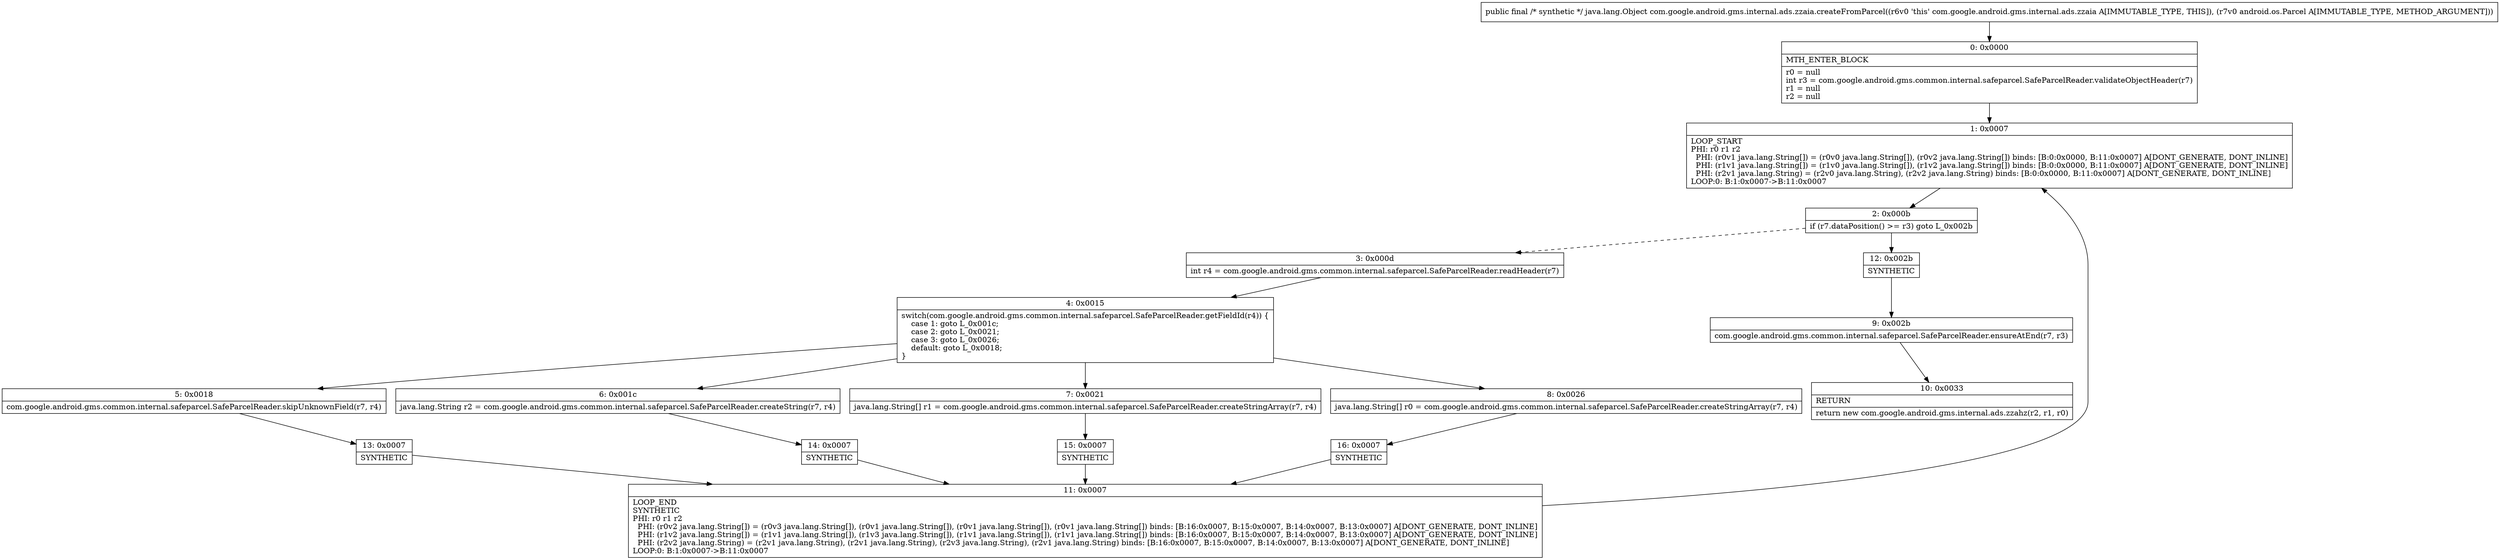 digraph "CFG forcom.google.android.gms.internal.ads.zzaia.createFromParcel(Landroid\/os\/Parcel;)Ljava\/lang\/Object;" {
Node_0 [shape=record,label="{0\:\ 0x0000|MTH_ENTER_BLOCK\l|r0 = null\lint r3 = com.google.android.gms.common.internal.safeparcel.SafeParcelReader.validateObjectHeader(r7)\lr1 = null\lr2 = null\l}"];
Node_1 [shape=record,label="{1\:\ 0x0007|LOOP_START\lPHI: r0 r1 r2 \l  PHI: (r0v1 java.lang.String[]) = (r0v0 java.lang.String[]), (r0v2 java.lang.String[]) binds: [B:0:0x0000, B:11:0x0007] A[DONT_GENERATE, DONT_INLINE]\l  PHI: (r1v1 java.lang.String[]) = (r1v0 java.lang.String[]), (r1v2 java.lang.String[]) binds: [B:0:0x0000, B:11:0x0007] A[DONT_GENERATE, DONT_INLINE]\l  PHI: (r2v1 java.lang.String) = (r2v0 java.lang.String), (r2v2 java.lang.String) binds: [B:0:0x0000, B:11:0x0007] A[DONT_GENERATE, DONT_INLINE]\lLOOP:0: B:1:0x0007\-\>B:11:0x0007\l}"];
Node_2 [shape=record,label="{2\:\ 0x000b|if (r7.dataPosition() \>= r3) goto L_0x002b\l}"];
Node_3 [shape=record,label="{3\:\ 0x000d|int r4 = com.google.android.gms.common.internal.safeparcel.SafeParcelReader.readHeader(r7)\l}"];
Node_4 [shape=record,label="{4\:\ 0x0015|switch(com.google.android.gms.common.internal.safeparcel.SafeParcelReader.getFieldId(r4)) \{\l    case 1: goto L_0x001c;\l    case 2: goto L_0x0021;\l    case 3: goto L_0x0026;\l    default: goto L_0x0018;\l\}\l}"];
Node_5 [shape=record,label="{5\:\ 0x0018|com.google.android.gms.common.internal.safeparcel.SafeParcelReader.skipUnknownField(r7, r4)\l}"];
Node_6 [shape=record,label="{6\:\ 0x001c|java.lang.String r2 = com.google.android.gms.common.internal.safeparcel.SafeParcelReader.createString(r7, r4)\l}"];
Node_7 [shape=record,label="{7\:\ 0x0021|java.lang.String[] r1 = com.google.android.gms.common.internal.safeparcel.SafeParcelReader.createStringArray(r7, r4)\l}"];
Node_8 [shape=record,label="{8\:\ 0x0026|java.lang.String[] r0 = com.google.android.gms.common.internal.safeparcel.SafeParcelReader.createStringArray(r7, r4)\l}"];
Node_9 [shape=record,label="{9\:\ 0x002b|com.google.android.gms.common.internal.safeparcel.SafeParcelReader.ensureAtEnd(r7, r3)\l}"];
Node_10 [shape=record,label="{10\:\ 0x0033|RETURN\l|return new com.google.android.gms.internal.ads.zzahz(r2, r1, r0)\l}"];
Node_11 [shape=record,label="{11\:\ 0x0007|LOOP_END\lSYNTHETIC\lPHI: r0 r1 r2 \l  PHI: (r0v2 java.lang.String[]) = (r0v3 java.lang.String[]), (r0v1 java.lang.String[]), (r0v1 java.lang.String[]), (r0v1 java.lang.String[]) binds: [B:16:0x0007, B:15:0x0007, B:14:0x0007, B:13:0x0007] A[DONT_GENERATE, DONT_INLINE]\l  PHI: (r1v2 java.lang.String[]) = (r1v1 java.lang.String[]), (r1v3 java.lang.String[]), (r1v1 java.lang.String[]), (r1v1 java.lang.String[]) binds: [B:16:0x0007, B:15:0x0007, B:14:0x0007, B:13:0x0007] A[DONT_GENERATE, DONT_INLINE]\l  PHI: (r2v2 java.lang.String) = (r2v1 java.lang.String), (r2v1 java.lang.String), (r2v3 java.lang.String), (r2v1 java.lang.String) binds: [B:16:0x0007, B:15:0x0007, B:14:0x0007, B:13:0x0007] A[DONT_GENERATE, DONT_INLINE]\lLOOP:0: B:1:0x0007\-\>B:11:0x0007\l}"];
Node_12 [shape=record,label="{12\:\ 0x002b|SYNTHETIC\l}"];
Node_13 [shape=record,label="{13\:\ 0x0007|SYNTHETIC\l}"];
Node_14 [shape=record,label="{14\:\ 0x0007|SYNTHETIC\l}"];
Node_15 [shape=record,label="{15\:\ 0x0007|SYNTHETIC\l}"];
Node_16 [shape=record,label="{16\:\ 0x0007|SYNTHETIC\l}"];
MethodNode[shape=record,label="{public final \/* synthetic *\/ java.lang.Object com.google.android.gms.internal.ads.zzaia.createFromParcel((r6v0 'this' com.google.android.gms.internal.ads.zzaia A[IMMUTABLE_TYPE, THIS]), (r7v0 android.os.Parcel A[IMMUTABLE_TYPE, METHOD_ARGUMENT])) }"];
MethodNode -> Node_0;
Node_0 -> Node_1;
Node_1 -> Node_2;
Node_2 -> Node_3[style=dashed];
Node_2 -> Node_12;
Node_3 -> Node_4;
Node_4 -> Node_5;
Node_4 -> Node_6;
Node_4 -> Node_7;
Node_4 -> Node_8;
Node_5 -> Node_13;
Node_6 -> Node_14;
Node_7 -> Node_15;
Node_8 -> Node_16;
Node_9 -> Node_10;
Node_11 -> Node_1;
Node_12 -> Node_9;
Node_13 -> Node_11;
Node_14 -> Node_11;
Node_15 -> Node_11;
Node_16 -> Node_11;
}

